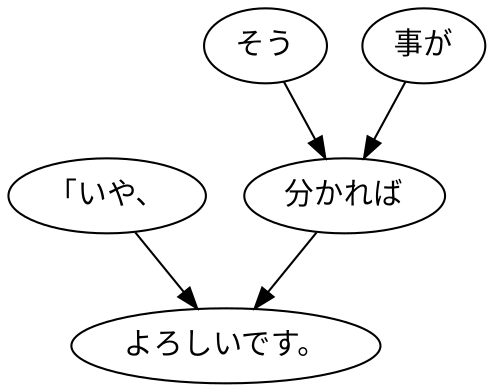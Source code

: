 digraph graph5197 {
	node0 [label="「いや、"];
	node1 [label="そう"];
	node2 [label="事が"];
	node3 [label="分かれば"];
	node4 [label="よろしいです。"];
	node0 -> node4;
	node1 -> node3;
	node2 -> node3;
	node3 -> node4;
}
